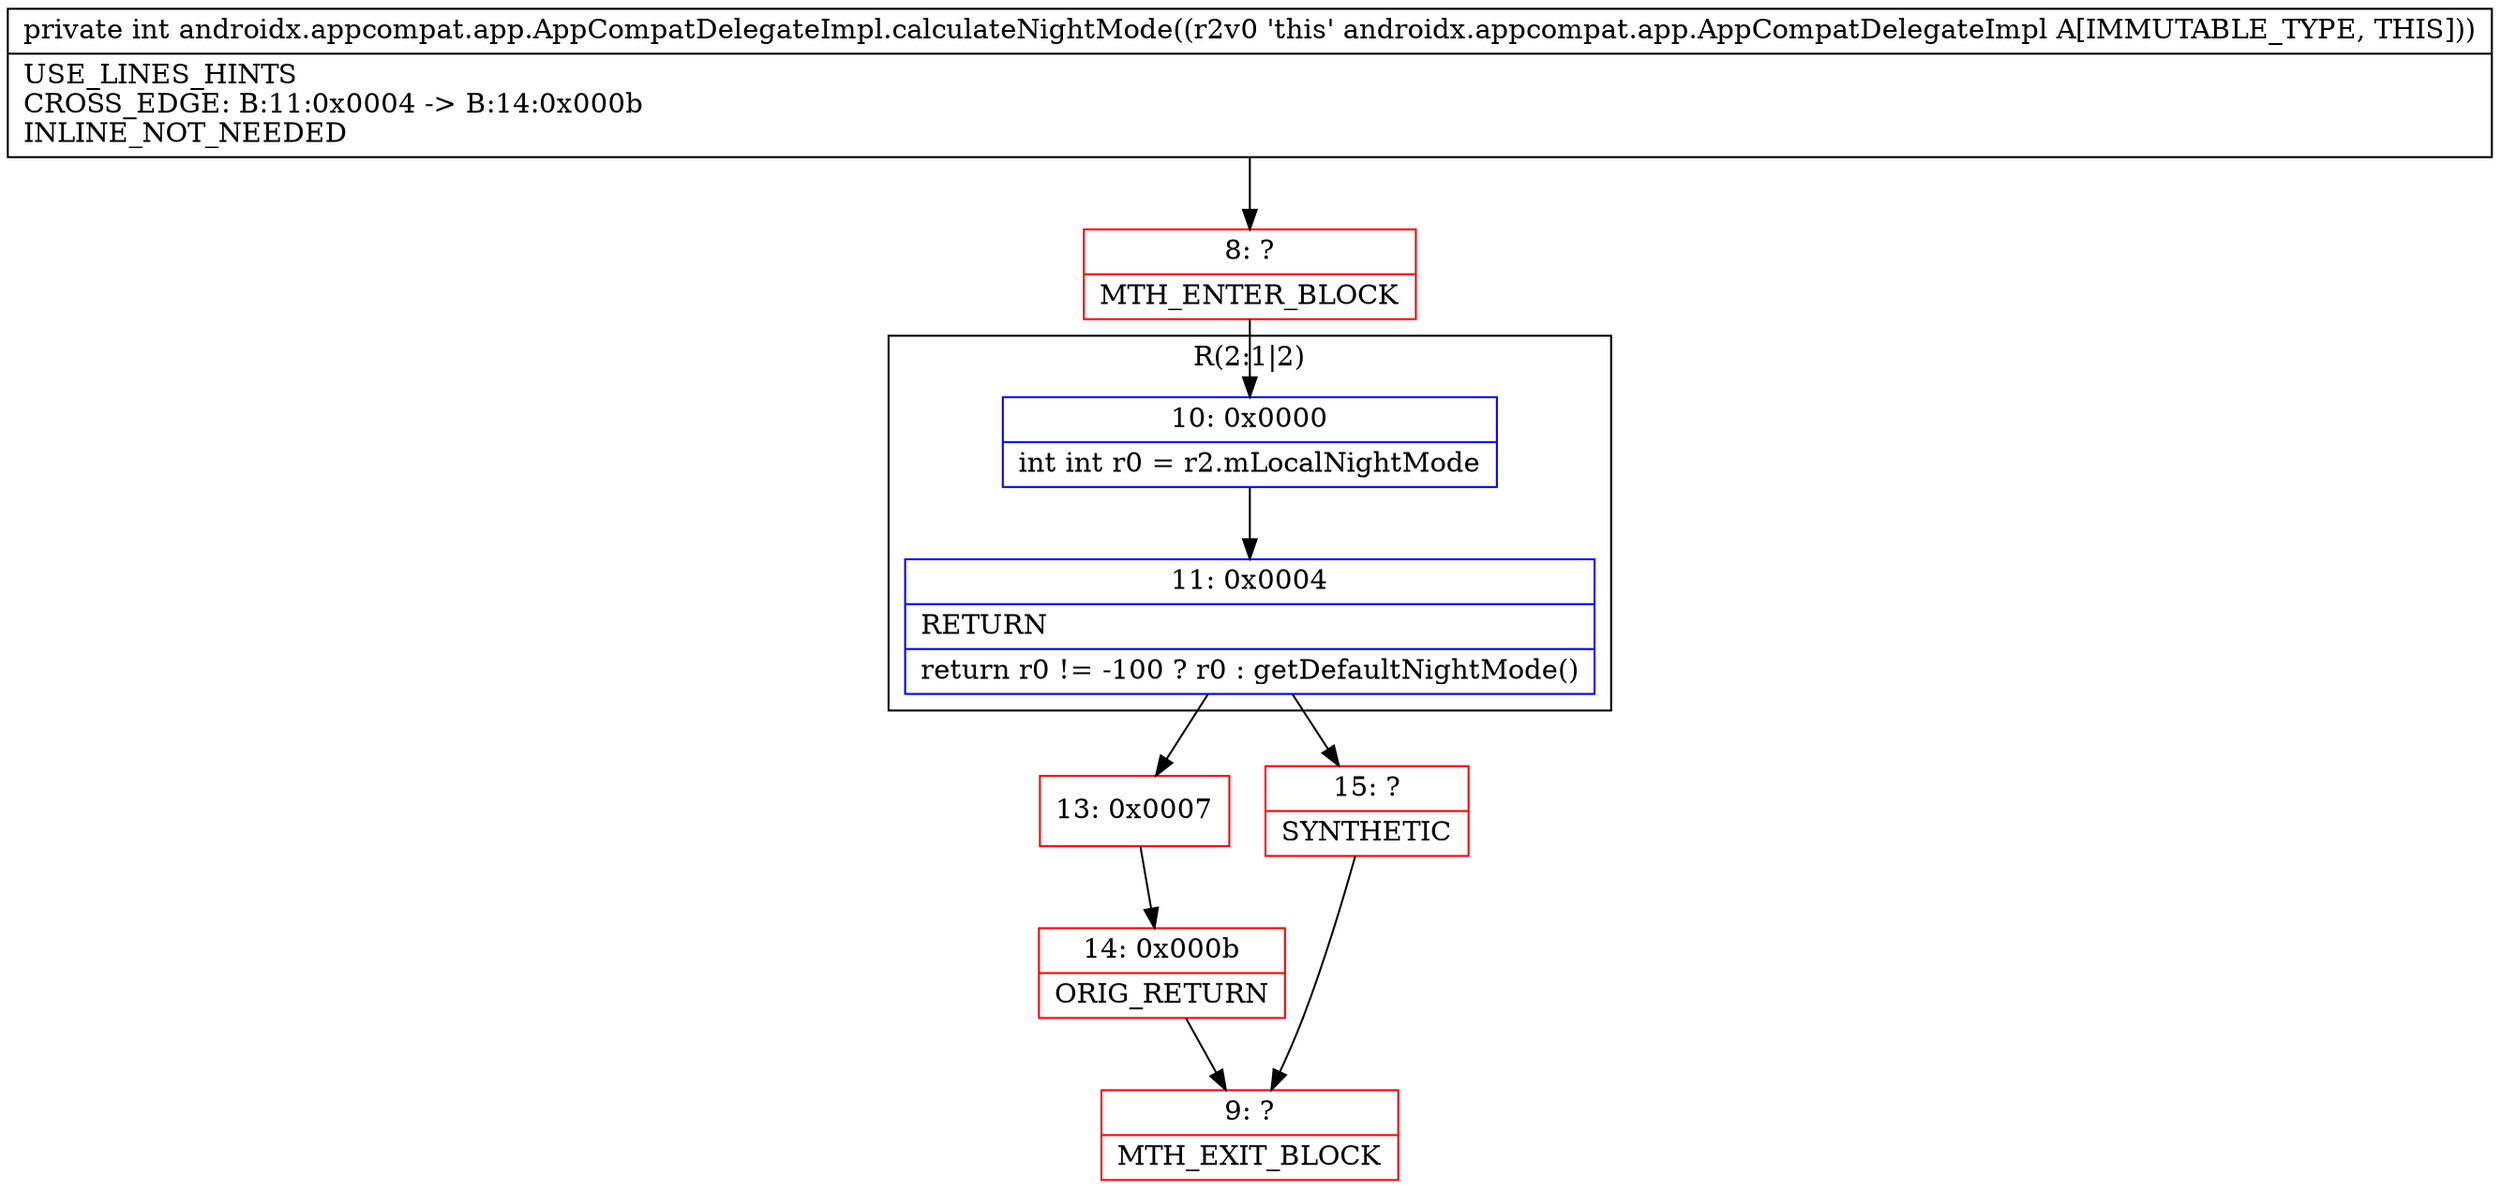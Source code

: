 digraph "CFG forandroidx.appcompat.app.AppCompatDelegateImpl.calculateNightMode()I" {
subgraph cluster_Region_263940539 {
label = "R(2:1|2)";
node [shape=record,color=blue];
Node_10 [shape=record,label="{10\:\ 0x0000|int int r0 = r2.mLocalNightMode\l}"];
Node_11 [shape=record,label="{11\:\ 0x0004|RETURN\l|return r0 != \-100 ? r0 : getDefaultNightMode()\l}"];
}
Node_8 [shape=record,color=red,label="{8\:\ ?|MTH_ENTER_BLOCK\l}"];
Node_13 [shape=record,color=red,label="{13\:\ 0x0007}"];
Node_14 [shape=record,color=red,label="{14\:\ 0x000b|ORIG_RETURN\l}"];
Node_9 [shape=record,color=red,label="{9\:\ ?|MTH_EXIT_BLOCK\l}"];
Node_15 [shape=record,color=red,label="{15\:\ ?|SYNTHETIC\l}"];
MethodNode[shape=record,label="{private int androidx.appcompat.app.AppCompatDelegateImpl.calculateNightMode((r2v0 'this' androidx.appcompat.app.AppCompatDelegateImpl A[IMMUTABLE_TYPE, THIS]))  | USE_LINES_HINTS\lCROSS_EDGE: B:11:0x0004 \-\> B:14:0x000b\lINLINE_NOT_NEEDED\l}"];
MethodNode -> Node_8;Node_10 -> Node_11;
Node_11 -> Node_13;
Node_11 -> Node_15;
Node_8 -> Node_10;
Node_13 -> Node_14;
Node_14 -> Node_9;
Node_15 -> Node_9;
}

